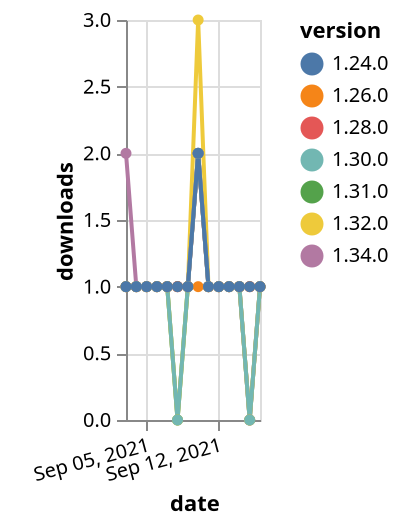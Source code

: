 {"$schema": "https://vega.github.io/schema/vega-lite/v5.json", "description": "A simple bar chart with embedded data.", "data": {"values": [{"date": "2021-09-03", "total": 136, "delta": 1, "version": "1.31.0"}, {"date": "2021-09-04", "total": 137, "delta": 1, "version": "1.31.0"}, {"date": "2021-09-05", "total": 138, "delta": 1, "version": "1.31.0"}, {"date": "2021-09-06", "total": 139, "delta": 1, "version": "1.31.0"}, {"date": "2021-09-07", "total": 140, "delta": 1, "version": "1.31.0"}, {"date": "2021-09-08", "total": 140, "delta": 0, "version": "1.31.0"}, {"date": "2021-09-09", "total": 141, "delta": 1, "version": "1.31.0"}, {"date": "2021-09-10", "total": 143, "delta": 2, "version": "1.31.0"}, {"date": "2021-09-11", "total": 144, "delta": 1, "version": "1.31.0"}, {"date": "2021-09-12", "total": 145, "delta": 1, "version": "1.31.0"}, {"date": "2021-09-13", "total": 146, "delta": 1, "version": "1.31.0"}, {"date": "2021-09-14", "total": 147, "delta": 1, "version": "1.31.0"}, {"date": "2021-09-15", "total": 147, "delta": 0, "version": "1.31.0"}, {"date": "2021-09-16", "total": 148, "delta": 1, "version": "1.31.0"}, {"date": "2021-09-03", "total": 113, "delta": 2, "version": "1.34.0"}, {"date": "2021-09-04", "total": 114, "delta": 1, "version": "1.34.0"}, {"date": "2021-09-05", "total": 115, "delta": 1, "version": "1.34.0"}, {"date": "2021-09-06", "total": 116, "delta": 1, "version": "1.34.0"}, {"date": "2021-09-07", "total": 117, "delta": 1, "version": "1.34.0"}, {"date": "2021-09-08", "total": 118, "delta": 1, "version": "1.34.0"}, {"date": "2021-09-09", "total": 119, "delta": 1, "version": "1.34.0"}, {"date": "2021-09-10", "total": 121, "delta": 2, "version": "1.34.0"}, {"date": "2021-09-11", "total": 122, "delta": 1, "version": "1.34.0"}, {"date": "2021-09-12", "total": 123, "delta": 1, "version": "1.34.0"}, {"date": "2021-09-13", "total": 124, "delta": 1, "version": "1.34.0"}, {"date": "2021-09-14", "total": 125, "delta": 1, "version": "1.34.0"}, {"date": "2021-09-15", "total": 125, "delta": 0, "version": "1.34.0"}, {"date": "2021-09-16", "total": 126, "delta": 1, "version": "1.34.0"}, {"date": "2021-09-03", "total": 169, "delta": 1, "version": "1.32.0"}, {"date": "2021-09-04", "total": 170, "delta": 1, "version": "1.32.0"}, {"date": "2021-09-05", "total": 171, "delta": 1, "version": "1.32.0"}, {"date": "2021-09-06", "total": 172, "delta": 1, "version": "1.32.0"}, {"date": "2021-09-07", "total": 173, "delta": 1, "version": "1.32.0"}, {"date": "2021-09-08", "total": 173, "delta": 0, "version": "1.32.0"}, {"date": "2021-09-09", "total": 174, "delta": 1, "version": "1.32.0"}, {"date": "2021-09-10", "total": 177, "delta": 3, "version": "1.32.0"}, {"date": "2021-09-11", "total": 178, "delta": 1, "version": "1.32.0"}, {"date": "2021-09-12", "total": 179, "delta": 1, "version": "1.32.0"}, {"date": "2021-09-13", "total": 180, "delta": 1, "version": "1.32.0"}, {"date": "2021-09-14", "total": 181, "delta": 1, "version": "1.32.0"}, {"date": "2021-09-15", "total": 181, "delta": 0, "version": "1.32.0"}, {"date": "2021-09-16", "total": 182, "delta": 1, "version": "1.32.0"}, {"date": "2021-09-03", "total": 163, "delta": 1, "version": "1.28.0"}, {"date": "2021-09-04", "total": 164, "delta": 1, "version": "1.28.0"}, {"date": "2021-09-05", "total": 165, "delta": 1, "version": "1.28.0"}, {"date": "2021-09-06", "total": 166, "delta": 1, "version": "1.28.0"}, {"date": "2021-09-07", "total": 167, "delta": 1, "version": "1.28.0"}, {"date": "2021-09-08", "total": 168, "delta": 1, "version": "1.28.0"}, {"date": "2021-09-09", "total": 169, "delta": 1, "version": "1.28.0"}, {"date": "2021-09-10", "total": 171, "delta": 2, "version": "1.28.0"}, {"date": "2021-09-11", "total": 172, "delta": 1, "version": "1.28.0"}, {"date": "2021-09-12", "total": 173, "delta": 1, "version": "1.28.0"}, {"date": "2021-09-13", "total": 174, "delta": 1, "version": "1.28.0"}, {"date": "2021-09-14", "total": 175, "delta": 1, "version": "1.28.0"}, {"date": "2021-09-15", "total": 176, "delta": 1, "version": "1.28.0"}, {"date": "2021-09-16", "total": 177, "delta": 1, "version": "1.28.0"}, {"date": "2021-09-03", "total": 274, "delta": 1, "version": "1.26.0"}, {"date": "2021-09-04", "total": 275, "delta": 1, "version": "1.26.0"}, {"date": "2021-09-05", "total": 276, "delta": 1, "version": "1.26.0"}, {"date": "2021-09-06", "total": 277, "delta": 1, "version": "1.26.0"}, {"date": "2021-09-07", "total": 278, "delta": 1, "version": "1.26.0"}, {"date": "2021-09-08", "total": 279, "delta": 1, "version": "1.26.0"}, {"date": "2021-09-09", "total": 280, "delta": 1, "version": "1.26.0"}, {"date": "2021-09-10", "total": 281, "delta": 1, "version": "1.26.0"}, {"date": "2021-09-11", "total": 282, "delta": 1, "version": "1.26.0"}, {"date": "2021-09-12", "total": 283, "delta": 1, "version": "1.26.0"}, {"date": "2021-09-13", "total": 284, "delta": 1, "version": "1.26.0"}, {"date": "2021-09-14", "total": 285, "delta": 1, "version": "1.26.0"}, {"date": "2021-09-15", "total": 286, "delta": 1, "version": "1.26.0"}, {"date": "2021-09-16", "total": 287, "delta": 1, "version": "1.26.0"}, {"date": "2021-09-03", "total": 147, "delta": 1, "version": "1.30.0"}, {"date": "2021-09-04", "total": 148, "delta": 1, "version": "1.30.0"}, {"date": "2021-09-05", "total": 149, "delta": 1, "version": "1.30.0"}, {"date": "2021-09-06", "total": 150, "delta": 1, "version": "1.30.0"}, {"date": "2021-09-07", "total": 151, "delta": 1, "version": "1.30.0"}, {"date": "2021-09-08", "total": 151, "delta": 0, "version": "1.30.0"}, {"date": "2021-09-09", "total": 152, "delta": 1, "version": "1.30.0"}, {"date": "2021-09-10", "total": 154, "delta": 2, "version": "1.30.0"}, {"date": "2021-09-11", "total": 155, "delta": 1, "version": "1.30.0"}, {"date": "2021-09-12", "total": 156, "delta": 1, "version": "1.30.0"}, {"date": "2021-09-13", "total": 157, "delta": 1, "version": "1.30.0"}, {"date": "2021-09-14", "total": 158, "delta": 1, "version": "1.30.0"}, {"date": "2021-09-15", "total": 158, "delta": 0, "version": "1.30.0"}, {"date": "2021-09-16", "total": 159, "delta": 1, "version": "1.30.0"}, {"date": "2021-09-03", "total": 218, "delta": 1, "version": "1.24.0"}, {"date": "2021-09-04", "total": 219, "delta": 1, "version": "1.24.0"}, {"date": "2021-09-05", "total": 220, "delta": 1, "version": "1.24.0"}, {"date": "2021-09-06", "total": 221, "delta": 1, "version": "1.24.0"}, {"date": "2021-09-07", "total": 222, "delta": 1, "version": "1.24.0"}, {"date": "2021-09-08", "total": 223, "delta": 1, "version": "1.24.0"}, {"date": "2021-09-09", "total": 224, "delta": 1, "version": "1.24.0"}, {"date": "2021-09-10", "total": 226, "delta": 2, "version": "1.24.0"}, {"date": "2021-09-11", "total": 227, "delta": 1, "version": "1.24.0"}, {"date": "2021-09-12", "total": 228, "delta": 1, "version": "1.24.0"}, {"date": "2021-09-13", "total": 229, "delta": 1, "version": "1.24.0"}, {"date": "2021-09-14", "total": 230, "delta": 1, "version": "1.24.0"}, {"date": "2021-09-15", "total": 231, "delta": 1, "version": "1.24.0"}, {"date": "2021-09-16", "total": 232, "delta": 1, "version": "1.24.0"}]}, "width": "container", "mark": {"type": "line", "point": {"filled": true}}, "encoding": {"x": {"field": "date", "type": "temporal", "timeUnit": "yearmonthdate", "title": "date", "axis": {"labelAngle": -15}}, "y": {"field": "delta", "type": "quantitative", "title": "downloads"}, "color": {"field": "version", "type": "nominal"}, "tooltip": {"field": "delta"}}}